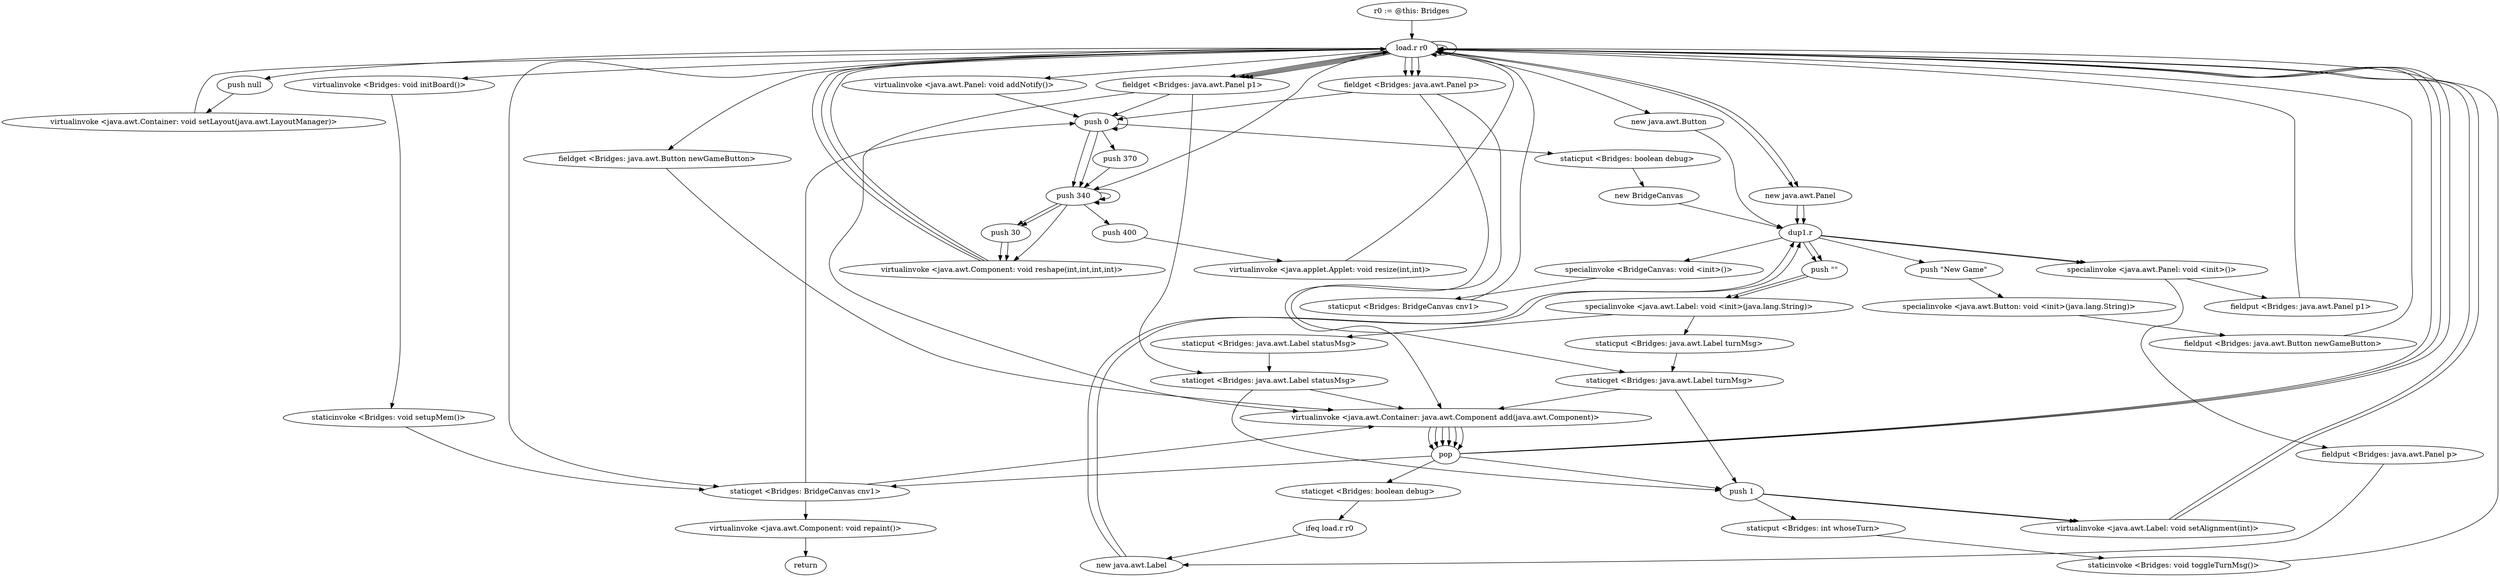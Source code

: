 digraph "" {
    "r0 := @this: Bridges"
    "load.r r0"
    "r0 := @this: Bridges"->"load.r r0";
    "push null"
    "load.r r0"->"push null";
    "virtualinvoke <java.awt.Container: void setLayout(java.awt.LayoutManager)>"
    "push null"->"virtualinvoke <java.awt.Container: void setLayout(java.awt.LayoutManager)>";
    "virtualinvoke <java.awt.Container: void setLayout(java.awt.LayoutManager)>"->"load.r r0";
    "push 340"
    "load.r r0"->"push 340";
    "push 400"
    "push 340"->"push 400";
    "virtualinvoke <java.applet.Applet: void resize(int,int)>"
    "push 400"->"virtualinvoke <java.applet.Applet: void resize(int,int)>";
    "virtualinvoke <java.applet.Applet: void resize(int,int)>"->"load.r r0";
    "virtualinvoke <java.awt.Panel: void addNotify()>"
    "load.r r0"->"virtualinvoke <java.awt.Panel: void addNotify()>";
    "push 0"
    "virtualinvoke <java.awt.Panel: void addNotify()>"->"push 0";
    "staticput <Bridges: boolean debug>"
    "push 0"->"staticput <Bridges: boolean debug>";
    "new BridgeCanvas"
    "staticput <Bridges: boolean debug>"->"new BridgeCanvas";
    "dup1.r"
    "new BridgeCanvas"->"dup1.r";
    "specialinvoke <BridgeCanvas: void <init>()>"
    "dup1.r"->"specialinvoke <BridgeCanvas: void <init>()>";
    "staticput <Bridges: BridgeCanvas cnv1>"
    "specialinvoke <BridgeCanvas: void <init>()>"->"staticput <Bridges: BridgeCanvas cnv1>";
    "staticput <Bridges: BridgeCanvas cnv1>"->"load.r r0";
    "staticget <Bridges: BridgeCanvas cnv1>"
    "load.r r0"->"staticget <Bridges: BridgeCanvas cnv1>";
    "virtualinvoke <java.awt.Container: java.awt.Component add(java.awt.Component)>"
    "staticget <Bridges: BridgeCanvas cnv1>"->"virtualinvoke <java.awt.Container: java.awt.Component add(java.awt.Component)>";
    "pop"
    "virtualinvoke <java.awt.Container: java.awt.Component add(java.awt.Component)>"->"pop";
    "pop"->"staticget <Bridges: BridgeCanvas cnv1>";
    "staticget <Bridges: BridgeCanvas cnv1>"->"push 0";
    "push 0"->"push 0";
    "push 0"->"push 340";
    "push 340"->"push 340";
    "virtualinvoke <java.awt.Component: void reshape(int,int,int,int)>"
    "push 340"->"virtualinvoke <java.awt.Component: void reshape(int,int,int,int)>";
    "virtualinvoke <java.awt.Component: void reshape(int,int,int,int)>"->"load.r r0";
    "new java.awt.Panel"
    "load.r r0"->"new java.awt.Panel";
    "new java.awt.Panel"->"dup1.r";
    "specialinvoke <java.awt.Panel: void <init>()>"
    "dup1.r"->"specialinvoke <java.awt.Panel: void <init>()>";
    "fieldput <Bridges: java.awt.Panel p>"
    "specialinvoke <java.awt.Panel: void <init>()>"->"fieldput <Bridges: java.awt.Panel p>";
    "new java.awt.Label"
    "fieldput <Bridges: java.awt.Panel p>"->"new java.awt.Label";
    "new java.awt.Label"->"dup1.r";
    "push \"\""
    "dup1.r"->"push \"\"";
    "specialinvoke <java.awt.Label: void <init>(java.lang.String)>"
    "push \"\""->"specialinvoke <java.awt.Label: void <init>(java.lang.String)>";
    "staticput <Bridges: java.awt.Label turnMsg>"
    "specialinvoke <java.awt.Label: void <init>(java.lang.String)>"->"staticput <Bridges: java.awt.Label turnMsg>";
    "staticget <Bridges: java.awt.Label turnMsg>"
    "staticput <Bridges: java.awt.Label turnMsg>"->"staticget <Bridges: java.awt.Label turnMsg>";
    "push 1"
    "staticget <Bridges: java.awt.Label turnMsg>"->"push 1";
    "virtualinvoke <java.awt.Label: void setAlignment(int)>"
    "push 1"->"virtualinvoke <java.awt.Label: void setAlignment(int)>";
    "virtualinvoke <java.awt.Label: void setAlignment(int)>"->"load.r r0";
    "fieldget <Bridges: java.awt.Panel p>"
    "load.r r0"->"fieldget <Bridges: java.awt.Panel p>";
    "fieldget <Bridges: java.awt.Panel p>"->"staticget <Bridges: java.awt.Label turnMsg>";
    "staticget <Bridges: java.awt.Label turnMsg>"->"virtualinvoke <java.awt.Container: java.awt.Component add(java.awt.Component)>";
    "virtualinvoke <java.awt.Container: java.awt.Component add(java.awt.Component)>"->"pop";
    "pop"->"push 1";
    "staticput <Bridges: int whoseTurn>"
    "push 1"->"staticput <Bridges: int whoseTurn>";
    "staticinvoke <Bridges: void toggleTurnMsg()>"
    "staticput <Bridges: int whoseTurn>"->"staticinvoke <Bridges: void toggleTurnMsg()>";
    "staticinvoke <Bridges: void toggleTurnMsg()>"->"load.r r0";
    "load.r r0"->"fieldget <Bridges: java.awt.Panel p>";
    "fieldget <Bridges: java.awt.Panel p>"->"push 0";
    "push 0"->"push 340";
    "push 340"->"push 340";
    "push 30"
    "push 340"->"push 30";
    "push 30"->"virtualinvoke <java.awt.Component: void reshape(int,int,int,int)>";
    "virtualinvoke <java.awt.Component: void reshape(int,int,int,int)>"->"load.r r0";
    "load.r r0"->"load.r r0";
    "load.r r0"->"fieldget <Bridges: java.awt.Panel p>";
    "fieldget <Bridges: java.awt.Panel p>"->"virtualinvoke <java.awt.Container: java.awt.Component add(java.awt.Component)>";
    "virtualinvoke <java.awt.Container: java.awt.Component add(java.awt.Component)>"->"pop";
    "pop"->"load.r r0";
    "load.r r0"->"new java.awt.Panel";
    "new java.awt.Panel"->"dup1.r";
    "dup1.r"->"specialinvoke <java.awt.Panel: void <init>()>";
    "fieldput <Bridges: java.awt.Panel p1>"
    "specialinvoke <java.awt.Panel: void <init>()>"->"fieldput <Bridges: java.awt.Panel p1>";
    "fieldput <Bridges: java.awt.Panel p1>"->"load.r r0";
    "new java.awt.Button"
    "load.r r0"->"new java.awt.Button";
    "new java.awt.Button"->"dup1.r";
    "push \"New Game\""
    "dup1.r"->"push \"New Game\"";
    "specialinvoke <java.awt.Button: void <init>(java.lang.String)>"
    "push \"New Game\""->"specialinvoke <java.awt.Button: void <init>(java.lang.String)>";
    "fieldput <Bridges: java.awt.Button newGameButton>"
    "specialinvoke <java.awt.Button: void <init>(java.lang.String)>"->"fieldput <Bridges: java.awt.Button newGameButton>";
    "fieldput <Bridges: java.awt.Button newGameButton>"->"load.r r0";
    "fieldget <Bridges: java.awt.Panel p1>"
    "load.r r0"->"fieldget <Bridges: java.awt.Panel p1>";
    "fieldget <Bridges: java.awt.Panel p1>"->"load.r r0";
    "fieldget <Bridges: java.awt.Button newGameButton>"
    "load.r r0"->"fieldget <Bridges: java.awt.Button newGameButton>";
    "fieldget <Bridges: java.awt.Button newGameButton>"->"virtualinvoke <java.awt.Container: java.awt.Component add(java.awt.Component)>";
    "virtualinvoke <java.awt.Container: java.awt.Component add(java.awt.Component)>"->"pop";
    "staticget <Bridges: boolean debug>"
    "pop"->"staticget <Bridges: boolean debug>";
    "ifeq load.r r0"
    "staticget <Bridges: boolean debug>"->"ifeq load.r r0";
    "ifeq load.r r0"->"new java.awt.Label";
    "new java.awt.Label"->"dup1.r";
    "dup1.r"->"push \"\"";
    "push \"\""->"specialinvoke <java.awt.Label: void <init>(java.lang.String)>";
    "staticput <Bridges: java.awt.Label statusMsg>"
    "specialinvoke <java.awt.Label: void <init>(java.lang.String)>"->"staticput <Bridges: java.awt.Label statusMsg>";
    "staticget <Bridges: java.awt.Label statusMsg>"
    "staticput <Bridges: java.awt.Label statusMsg>"->"staticget <Bridges: java.awt.Label statusMsg>";
    "staticget <Bridges: java.awt.Label statusMsg>"->"push 1";
    "push 1"->"virtualinvoke <java.awt.Label: void setAlignment(int)>";
    "virtualinvoke <java.awt.Label: void setAlignment(int)>"->"load.r r0";
    "load.r r0"->"fieldget <Bridges: java.awt.Panel p1>";
    "fieldget <Bridges: java.awt.Panel p1>"->"staticget <Bridges: java.awt.Label statusMsg>";
    "staticget <Bridges: java.awt.Label statusMsg>"->"virtualinvoke <java.awt.Container: java.awt.Component add(java.awt.Component)>";
    "virtualinvoke <java.awt.Container: java.awt.Component add(java.awt.Component)>"->"pop";
    "pop"->"load.r r0";
    "load.r r0"->"fieldget <Bridges: java.awt.Panel p1>";
    "fieldget <Bridges: java.awt.Panel p1>"->"push 0";
    "push 370"
    "push 0"->"push 370";
    "push 370"->"push 340";
    "push 340"->"push 30";
    "push 30"->"virtualinvoke <java.awt.Component: void reshape(int,int,int,int)>";
    "virtualinvoke <java.awt.Component: void reshape(int,int,int,int)>"->"load.r r0";
    "load.r r0"->"load.r r0";
    "load.r r0"->"fieldget <Bridges: java.awt.Panel p1>";
    "fieldget <Bridges: java.awt.Panel p1>"->"virtualinvoke <java.awt.Container: java.awt.Component add(java.awt.Component)>";
    "virtualinvoke <java.awt.Container: java.awt.Component add(java.awt.Component)>"->"pop";
    "pop"->"load.r r0";
    "virtualinvoke <Bridges: void initBoard()>"
    "load.r r0"->"virtualinvoke <Bridges: void initBoard()>";
    "staticinvoke <Bridges: void setupMem()>"
    "virtualinvoke <Bridges: void initBoard()>"->"staticinvoke <Bridges: void setupMem()>";
    "staticinvoke <Bridges: void setupMem()>"->"staticget <Bridges: BridgeCanvas cnv1>";
    "virtualinvoke <java.awt.Component: void repaint()>"
    "staticget <Bridges: BridgeCanvas cnv1>"->"virtualinvoke <java.awt.Component: void repaint()>";
    "return"
    "virtualinvoke <java.awt.Component: void repaint()>"->"return";
}
